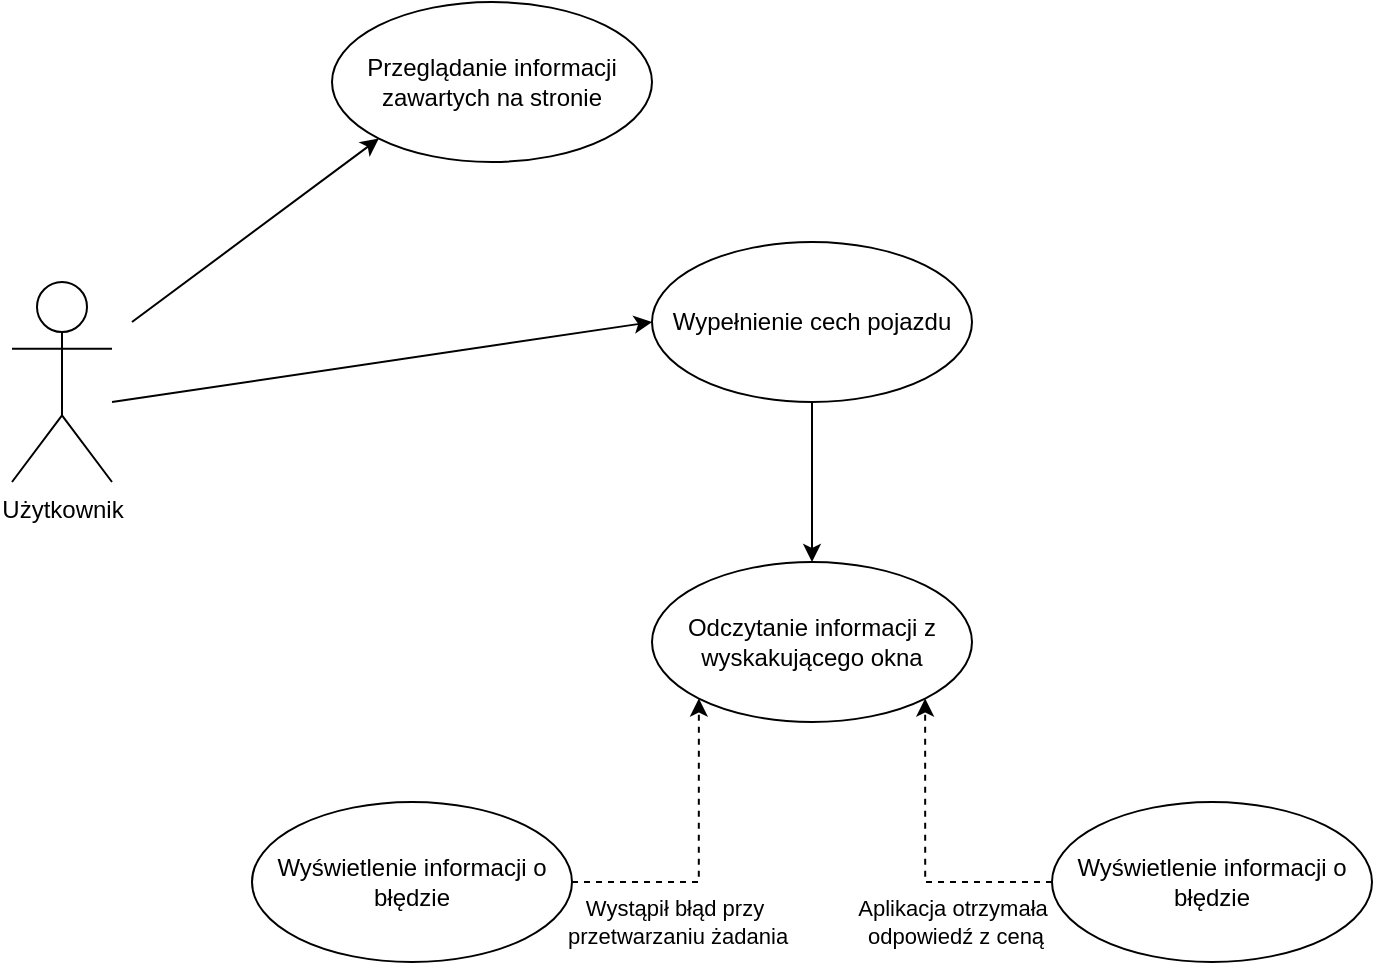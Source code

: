 <mxfile version="25.0.1">
  <diagram name="Page-1" id="gaJb5u9Qt5PQ69PTFEB6">
    <mxGraphModel dx="1114" dy="870" grid="0" gridSize="10" guides="1" tooltips="1" connect="1" arrows="1" fold="1" page="1" pageScale="1" pageWidth="850" pageHeight="1100" math="0" shadow="0">
      <root>
        <mxCell id="0" />
        <mxCell id="1" parent="0" />
        <mxCell id="DXseLTU6LWOz_au6tu39-1" value="Użytkownik" style="shape=umlActor;verticalLabelPosition=bottom;verticalAlign=top;html=1;outlineConnect=0;" parent="1" vertex="1">
          <mxGeometry x="80" y="220" width="50" height="100" as="geometry" />
        </mxCell>
        <mxCell id="DXseLTU6LWOz_au6tu39-2" value="Przeglądanie informacji zawartych na stronie" style="ellipse;whiteSpace=wrap;html=1;" parent="1" vertex="1">
          <mxGeometry x="240" y="80" width="160" height="80" as="geometry" />
        </mxCell>
        <mxCell id="DXseLTU6LWOz_au6tu39-3" value="" style="endArrow=classic;html=1;rounded=0;entryX=0;entryY=1;entryDx=0;entryDy=0;" parent="1" target="DXseLTU6LWOz_au6tu39-2" edge="1">
          <mxGeometry width="50" height="50" relative="1" as="geometry">
            <mxPoint x="140" y="240" as="sourcePoint" />
            <mxPoint x="190" y="170" as="targetPoint" />
          </mxGeometry>
        </mxCell>
        <mxCell id="DXseLTU6LWOz_au6tu39-14" style="edgeStyle=orthogonalEdgeStyle;rounded=0;orthogonalLoop=1;jettySize=auto;html=1;entryX=0.5;entryY=0;entryDx=0;entryDy=0;" parent="1" source="DXseLTU6LWOz_au6tu39-4" target="DXseLTU6LWOz_au6tu39-13" edge="1">
          <mxGeometry relative="1" as="geometry" />
        </mxCell>
        <mxCell id="DXseLTU6LWOz_au6tu39-4" value="Wypełnienie cech pojazdu" style="ellipse;whiteSpace=wrap;html=1;" parent="1" vertex="1">
          <mxGeometry x="400" y="200" width="160" height="80" as="geometry" />
        </mxCell>
        <mxCell id="DXseLTU6LWOz_au6tu39-5" value="" style="endArrow=classic;html=1;rounded=0;entryX=0;entryY=0.5;entryDx=0;entryDy=0;" parent="1" target="DXseLTU6LWOz_au6tu39-4" edge="1">
          <mxGeometry width="50" height="50" relative="1" as="geometry">
            <mxPoint x="130" y="280" as="sourcePoint" />
            <mxPoint x="230" y="280" as="targetPoint" />
          </mxGeometry>
        </mxCell>
        <mxCell id="DXseLTU6LWOz_au6tu39-13" value="Odczytanie informacji z wyskakującego okna" style="ellipse;whiteSpace=wrap;html=1;" parent="1" vertex="1">
          <mxGeometry x="400" y="360" width="160" height="80" as="geometry" />
        </mxCell>
        <mxCell id="DXseLTU6LWOz_au6tu39-16" style="edgeStyle=orthogonalEdgeStyle;rounded=0;orthogonalLoop=1;jettySize=auto;html=1;entryX=0;entryY=1;entryDx=0;entryDy=0;dashed=1;" parent="1" source="DXseLTU6LWOz_au6tu39-15" target="DXseLTU6LWOz_au6tu39-13" edge="1">
          <mxGeometry relative="1" as="geometry" />
        </mxCell>
        <mxCell id="DXseLTU6LWOz_au6tu39-17" value="Wystąpił błąd przy&lt;div&gt;&amp;nbsp;przetwarzaniu żadania&lt;/div&gt;" style="edgeLabel;html=1;align=center;verticalAlign=middle;resizable=0;points=[];" parent="DXseLTU6LWOz_au6tu39-16" vertex="1" connectable="0">
          <mxGeometry x="0.191" y="-3" relative="1" as="geometry">
            <mxPoint x="-16" y="49" as="offset" />
          </mxGeometry>
        </mxCell>
        <mxCell id="DXseLTU6LWOz_au6tu39-15" value="Wyświetlenie informacji o błędzie" style="ellipse;whiteSpace=wrap;html=1;" parent="1" vertex="1">
          <mxGeometry x="200" y="480" width="160" height="80" as="geometry" />
        </mxCell>
        <mxCell id="DXseLTU6LWOz_au6tu39-19" style="edgeStyle=orthogonalEdgeStyle;rounded=0;orthogonalLoop=1;jettySize=auto;html=1;entryX=1;entryY=1;entryDx=0;entryDy=0;dashed=1;" parent="1" source="DXseLTU6LWOz_au6tu39-18" target="DXseLTU6LWOz_au6tu39-13" edge="1">
          <mxGeometry relative="1" as="geometry" />
        </mxCell>
        <mxCell id="DXseLTU6LWOz_au6tu39-21" value="Aplikacja otrzymała&lt;div&gt;&amp;nbsp;odpowiedź z ceną&lt;/div&gt;" style="edgeLabel;html=1;align=center;verticalAlign=middle;resizable=0;points=[];" parent="DXseLTU6LWOz_au6tu39-19" vertex="1" connectable="0">
          <mxGeometry x="-0.587" relative="1" as="geometry">
            <mxPoint x="-18" y="20" as="offset" />
          </mxGeometry>
        </mxCell>
        <mxCell id="DXseLTU6LWOz_au6tu39-18" value="Wyświetlenie informacji o błędzie" style="ellipse;whiteSpace=wrap;html=1;" parent="1" vertex="1">
          <mxGeometry x="600" y="480" width="160" height="80" as="geometry" />
        </mxCell>
      </root>
    </mxGraphModel>
  </diagram>
</mxfile>
